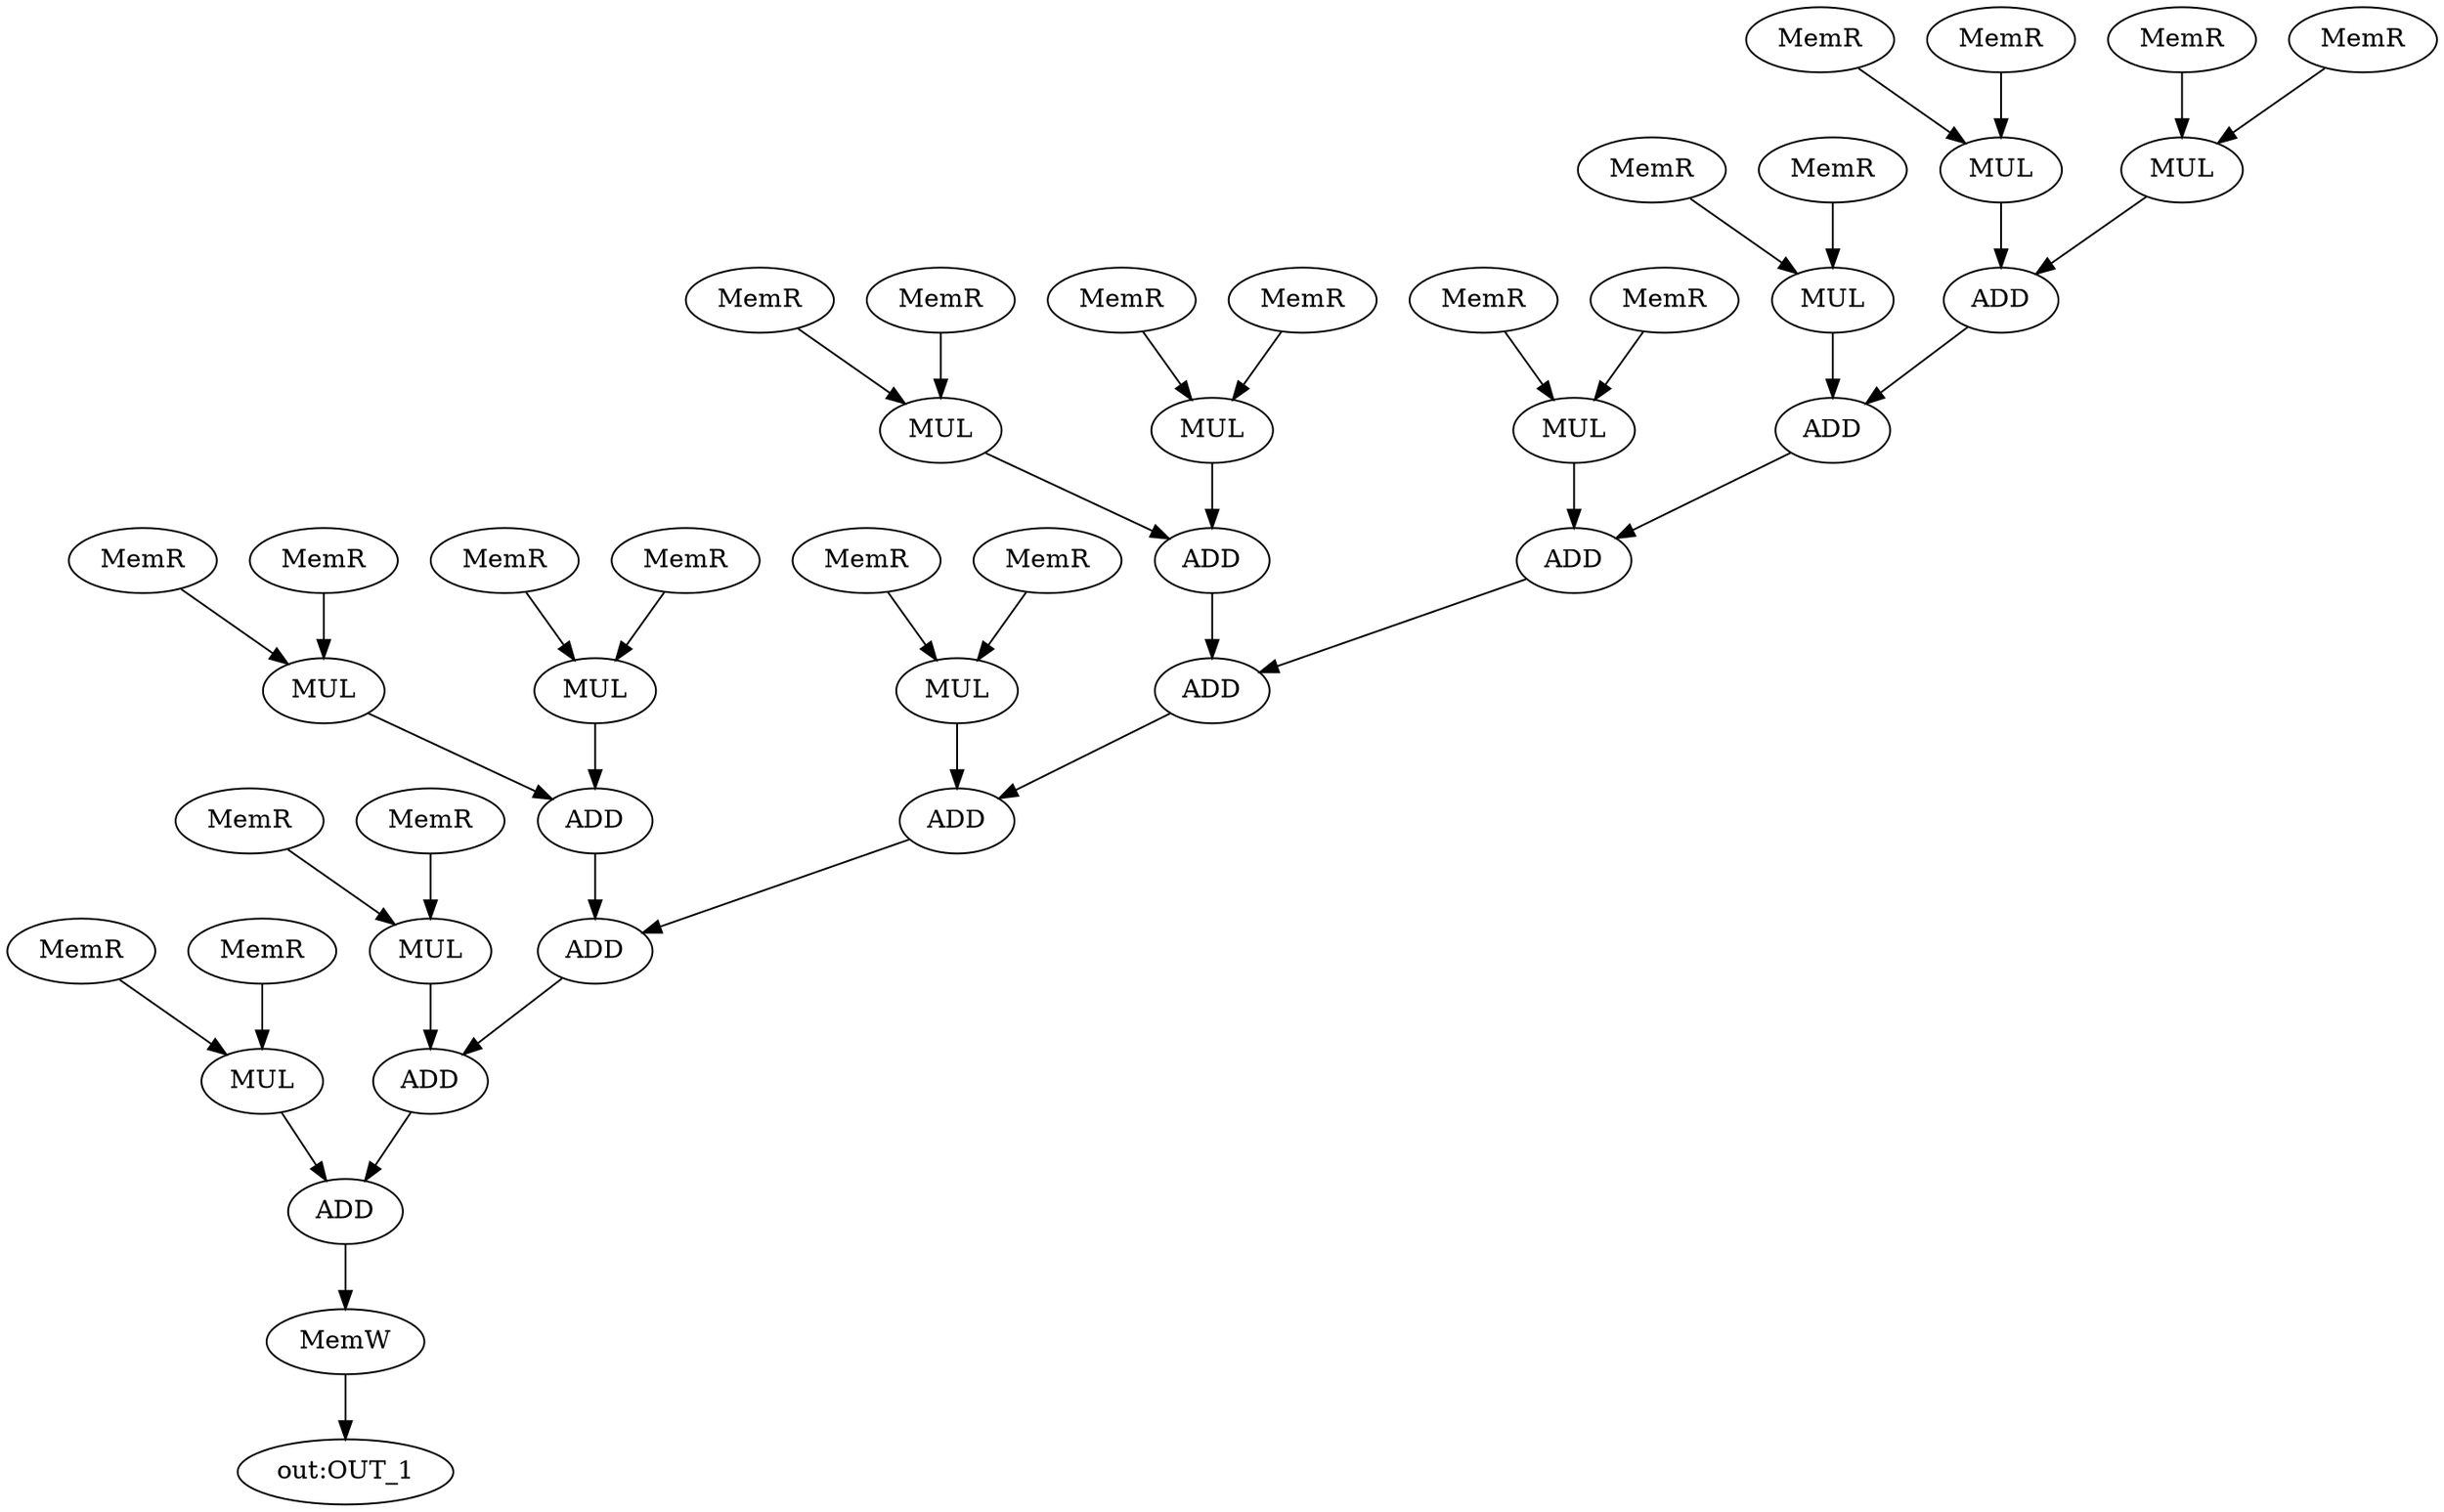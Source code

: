 strict digraph "fir" {
MUL_0 [label=MUL];
MUL_1 [label=MUL];
MUL_2 [label=MUL];
MUL_3 [label=MUL];
MUL_4 [label=MUL];
MUL_5 [label=MUL];
MUL_6 [label=MUL];
MUL_7 [label=MUL];
MUL_8 [label=MUL];
MUL_9 [label=MUL];
MUL_10 [label=MUL];
ADD_11 [label=ADD];
ADD_12 [label=ADD];
ADD_13 [label=ADD];
ADD_14 [label=ADD];
ADD_15 [label=ADD];
ADD_16 [label=ADD];
ADD_17 [label=ADD];
ADD_18 [label=ADD];
ADD_19 [label=ADD];
ADD_20 [label=ADD];
IN_12 [label=MemR];
COF_13 [label=MemR];
IN_14 [label=MemR];
COF_15 [label=MemR];
IN_16 [label=MemR];
COF_17 [label=MemR];
IN_18 [label=MemR];
COF_19 [label=MemR];
IN_20 [label=MemR];
COF_21 [label=MemR];
IN_22 [label=MemR];
COF_23 [label=MemR];
IN_24 [label=MemR];
COF_25 [label=MemR];
IN_26 [label=MemR];
COF_27 [label=MemR];
IN_28 [label=MemR];
COF_29 [label=MemR];
IN_30 [label=MemR];
COF_31 [label=MemR];
IN_32 [label=MemR];
COF_33 [label=MemR];
OUT_1 [label=MemW];
"out:OUT_1";
MUL_0 -> ADD_11  [name=6];
MUL_1 -> ADD_11  [name=7];
MUL_2 -> ADD_12  [name=9];
MUL_3 -> ADD_13  [name=16];
MUL_4 -> ADD_13  [name=17];
MUL_5 -> ADD_14  [name=18];
MUL_6 -> ADD_17  [name=30];
MUL_7 -> ADD_17  [name=31];
MUL_8 -> ADD_16  [name=29];
MUL_9 -> ADD_19  [name=39];
MUL_10 -> ADD_20  [name=40];
ADD_11 -> ADD_12  [name=8];
ADD_12 -> ADD_14  [name=19];
ADD_13 -> ADD_15  [name=20];
ADD_14 -> ADD_15  [name=21];
ADD_15 -> ADD_16  [name=28];
ADD_16 -> ADD_18  [name=33];
ADD_17 -> ADD_18  [name=32];
ADD_18 -> ADD_19  [name=38];
ADD_19 -> ADD_20  [name=41];
ADD_20 -> OUT_1  [name=42];
IN_12 -> MUL_0  [name=0];
COF_13 -> MUL_0  [name=1];
IN_14 -> MUL_1  [name=2];
COF_15 -> MUL_1  [name=3];
IN_16 -> MUL_2  [name=4];
COF_17 -> MUL_2  [name=5];
IN_18 -> MUL_3  [name=10];
COF_19 -> MUL_3  [name=11];
IN_20 -> MUL_4  [name=12];
COF_21 -> MUL_4  [name=13];
IN_22 -> MUL_5  [name=14];
COF_23 -> MUL_5  [name=15];
IN_24 -> MUL_6  [name=22];
COF_25 -> MUL_6  [name=23];
IN_26 -> MUL_7  [name=24];
COF_27 -> MUL_7  [name=25];
IN_28 -> MUL_8  [name=26];
COF_29 -> MUL_8  [name=27];
IN_30 -> MUL_9  [name=34];
COF_31 -> MUL_9  [name=35];
IN_32 -> MUL_10  [name=36];
COF_33 -> MUL_10  [name=37];
OUT_1 -> "out:OUT_1";
}
